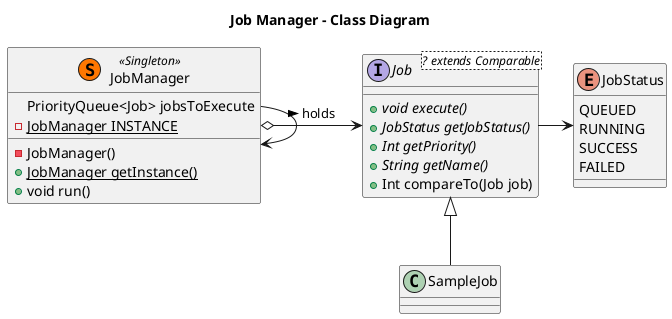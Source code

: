 @startuml

title Job Manager - Class Diagram


enum JobStatus{
    QUEUED
    RUNNING
    SUCCESS
    FAILED
}

interface Job <? extends Comparable>{
  {abstract}+void execute()
  {abstract}+JobStatus getJobStatus()
  {abstract}+Int getPriority()
  {abstract}+String getName()
  +Int compareTo(Job job)
}

class SampleJob{
}

class JobManager<< (S,#FF7700) Singleton >>{
    PriorityQueue<Job> jobsToExecute
    {static} -JobManager INSTANCE
    -JobManager()
    {static} +JobManager getInstance()
    +void run()
}



Job -right-> JobStatus
JobManager -right-> JobManager
JobManager o-right->Job : holds >

Job <|-- SampleJob

@enduml